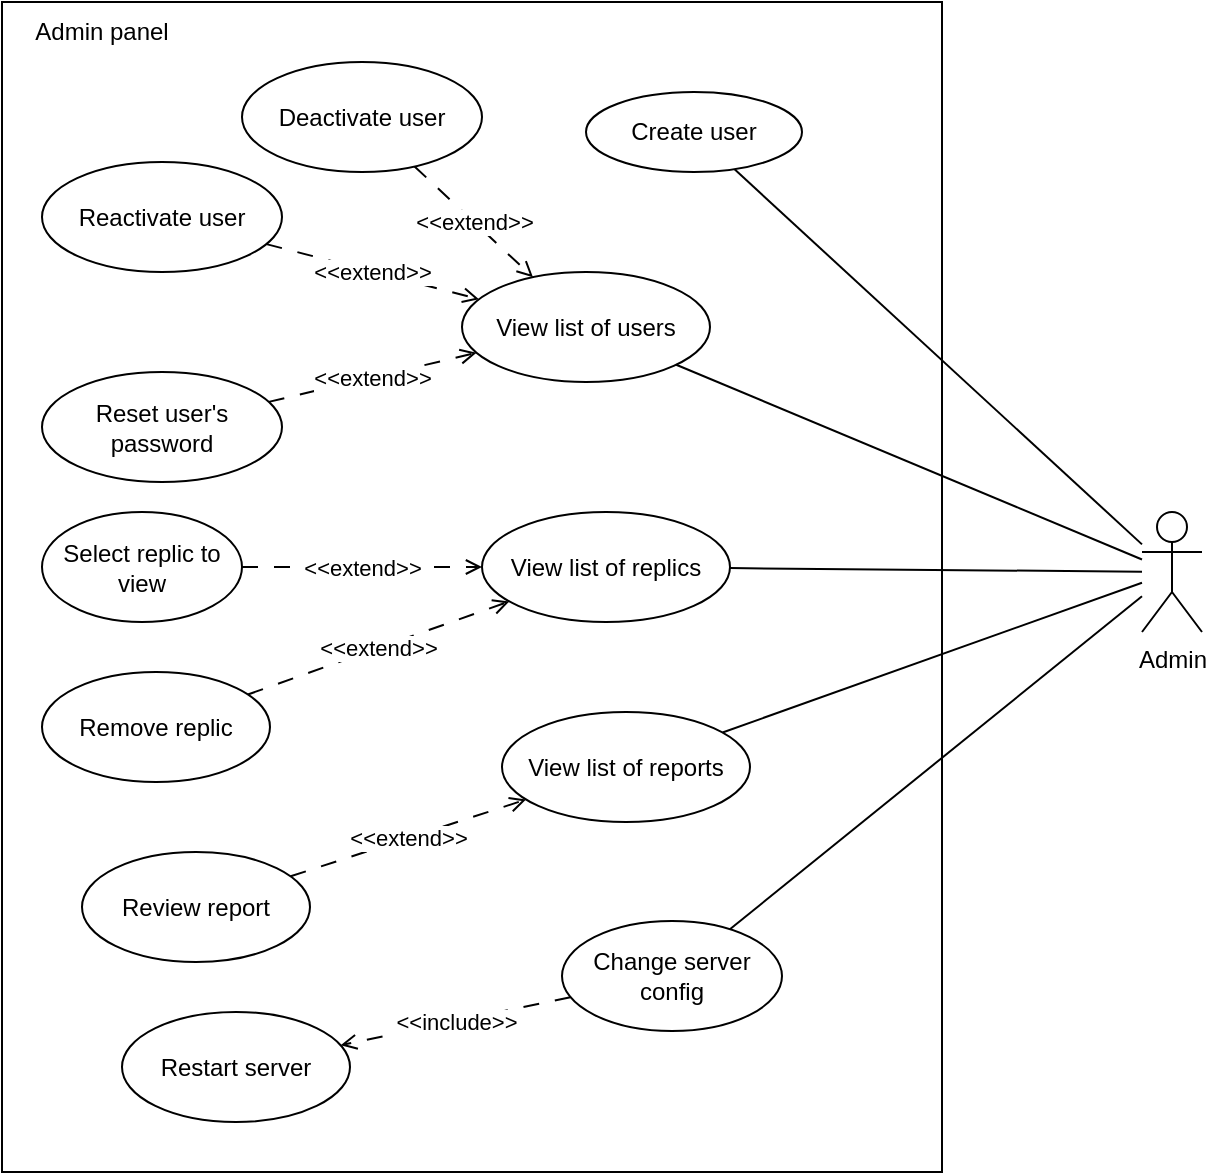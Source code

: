 <mxfile version="28.1.2">
  <diagram name="Page-1" id="pK9XUrjb6O23QT_q-r__">
    <mxGraphModel dx="1426" dy="826" grid="1" gridSize="10" guides="1" tooltips="1" connect="1" arrows="1" fold="1" page="1" pageScale="1" pageWidth="827" pageHeight="1169" math="0" shadow="0">
      <root>
        <mxCell id="0" />
        <mxCell id="1" parent="0" />
        <mxCell id="TtKPNgDAnM0kJGNCisn9-2" value="" style="rounded=0;whiteSpace=wrap;html=1;" parent="1" vertex="1">
          <mxGeometry x="60" y="125" width="470" height="585" as="geometry" />
        </mxCell>
        <mxCell id="TtKPNgDAnM0kJGNCisn9-3" value="Admin panel" style="text;html=1;align=center;verticalAlign=middle;whiteSpace=wrap;rounded=0;" parent="1" vertex="1">
          <mxGeometry x="60" y="125" width="100" height="30" as="geometry" />
        </mxCell>
        <mxCell id="TtKPNgDAnM0kJGNCisn9-4" value="View list of users" style="ellipse;whiteSpace=wrap;html=1;" parent="1" vertex="1">
          <mxGeometry x="290" y="260" width="124" height="55" as="geometry" />
        </mxCell>
        <mxCell id="TtKPNgDAnM0kJGNCisn9-7" style="rounded=0;orthogonalLoop=1;jettySize=auto;html=1;endArrow=none;endFill=0;" parent="1" source="TtKPNgDAnM0kJGNCisn9-5" target="TtKPNgDAnM0kJGNCisn9-4" edge="1">
          <mxGeometry relative="1" as="geometry" />
        </mxCell>
        <mxCell id="TtKPNgDAnM0kJGNCisn9-15" style="rounded=0;orthogonalLoop=1;jettySize=auto;html=1;endArrow=none;endFill=0;" parent="1" source="TtKPNgDAnM0kJGNCisn9-5" target="TtKPNgDAnM0kJGNCisn9-14" edge="1">
          <mxGeometry relative="1" as="geometry" />
        </mxCell>
        <mxCell id="TtKPNgDAnM0kJGNCisn9-19" style="rounded=0;orthogonalLoop=1;jettySize=auto;html=1;endArrow=none;endFill=0;" parent="1" source="TtKPNgDAnM0kJGNCisn9-5" target="TtKPNgDAnM0kJGNCisn9-18" edge="1">
          <mxGeometry relative="1" as="geometry" />
        </mxCell>
        <mxCell id="TtKPNgDAnM0kJGNCisn9-28" style="rounded=0;orthogonalLoop=1;jettySize=auto;html=1;endArrow=none;endFill=0;" parent="1" source="TtKPNgDAnM0kJGNCisn9-5" target="TtKPNgDAnM0kJGNCisn9-27" edge="1">
          <mxGeometry relative="1" as="geometry" />
        </mxCell>
        <mxCell id="kGcKXWKjBGpMzxd4WRR6-2" style="rounded=0;orthogonalLoop=1;jettySize=auto;html=1;endArrow=none;endFill=0;" edge="1" parent="1" source="TtKPNgDAnM0kJGNCisn9-5" target="kGcKXWKjBGpMzxd4WRR6-1">
          <mxGeometry relative="1" as="geometry" />
        </mxCell>
        <mxCell id="TtKPNgDAnM0kJGNCisn9-5" value="Admin" style="shape=umlActor;verticalLabelPosition=bottom;verticalAlign=top;html=1;" parent="1" vertex="1">
          <mxGeometry x="630" y="380" width="30" height="60" as="geometry" />
        </mxCell>
        <mxCell id="TtKPNgDAnM0kJGNCisn9-22" value="&amp;lt;&amp;lt;extend&amp;gt;&amp;gt;" style="rounded=0;orthogonalLoop=1;jettySize=auto;html=1;dashed=1;dashPattern=8 8;endArrow=open;endFill=0;" parent="1" source="TtKPNgDAnM0kJGNCisn9-8" target="TtKPNgDAnM0kJGNCisn9-4" edge="1">
          <mxGeometry relative="1" as="geometry" />
        </mxCell>
        <mxCell id="TtKPNgDAnM0kJGNCisn9-8" value="Deactivate user" style="ellipse;whiteSpace=wrap;html=1;" parent="1" vertex="1">
          <mxGeometry x="180" y="155" width="120" height="55" as="geometry" />
        </mxCell>
        <mxCell id="TtKPNgDAnM0kJGNCisn9-23" value="&amp;lt;&amp;lt;extend&amp;gt;&amp;gt;" style="rounded=0;orthogonalLoop=1;jettySize=auto;html=1;dashed=1;dashPattern=8 8;endArrow=open;endFill=0;" parent="1" source="TtKPNgDAnM0kJGNCisn9-10" target="TtKPNgDAnM0kJGNCisn9-4" edge="1">
          <mxGeometry relative="1" as="geometry" />
        </mxCell>
        <mxCell id="TtKPNgDAnM0kJGNCisn9-10" value="Reactivate user" style="ellipse;whiteSpace=wrap;html=1;" parent="1" vertex="1">
          <mxGeometry x="80" y="205" width="120" height="55" as="geometry" />
        </mxCell>
        <mxCell id="TtKPNgDAnM0kJGNCisn9-24" value="&amp;lt;&amp;lt;extend&amp;gt;&amp;gt;" style="rounded=0;orthogonalLoop=1;jettySize=auto;html=1;dashed=1;dashPattern=8 8;endArrow=open;endFill=0;" parent="1" source="TtKPNgDAnM0kJGNCisn9-12" target="TtKPNgDAnM0kJGNCisn9-4" edge="1">
          <mxGeometry relative="1" as="geometry" />
        </mxCell>
        <mxCell id="TtKPNgDAnM0kJGNCisn9-12" value="Reset user&#39;s password" style="ellipse;whiteSpace=wrap;html=1;" parent="1" vertex="1">
          <mxGeometry x="80" y="310" width="120" height="55" as="geometry" />
        </mxCell>
        <mxCell id="TtKPNgDAnM0kJGNCisn9-14" value="View list of replics" style="ellipse;whiteSpace=wrap;html=1;" parent="1" vertex="1">
          <mxGeometry x="300" y="380" width="124" height="55" as="geometry" />
        </mxCell>
        <mxCell id="TtKPNgDAnM0kJGNCisn9-25" value="&amp;lt;&amp;lt;extend&amp;gt;&amp;gt;" style="rounded=0;orthogonalLoop=1;jettySize=auto;html=1;dashed=1;dashPattern=8 8;endArrow=open;endFill=0;" parent="1" source="TtKPNgDAnM0kJGNCisn9-16" target="TtKPNgDAnM0kJGNCisn9-14" edge="1">
          <mxGeometry relative="1" as="geometry" />
        </mxCell>
        <mxCell id="TtKPNgDAnM0kJGNCisn9-16" value="&lt;div&gt;Remove replic&lt;/div&gt;" style="ellipse;whiteSpace=wrap;html=1;" parent="1" vertex="1">
          <mxGeometry x="80" y="460" width="114" height="55" as="geometry" />
        </mxCell>
        <mxCell id="TtKPNgDAnM0kJGNCisn9-18" value="View list of reports" style="ellipse;whiteSpace=wrap;html=1;" parent="1" vertex="1">
          <mxGeometry x="310" y="480" width="124" height="55" as="geometry" />
        </mxCell>
        <mxCell id="TtKPNgDAnM0kJGNCisn9-26" value="&amp;lt;&amp;lt;extend&amp;gt;&amp;gt;" style="rounded=0;orthogonalLoop=1;jettySize=auto;html=1;dashed=1;dashPattern=8 8;endArrow=open;endFill=0;" parent="1" source="TtKPNgDAnM0kJGNCisn9-20" target="TtKPNgDAnM0kJGNCisn9-18" edge="1">
          <mxGeometry relative="1" as="geometry" />
        </mxCell>
        <mxCell id="TtKPNgDAnM0kJGNCisn9-20" value="Review report" style="ellipse;whiteSpace=wrap;html=1;" parent="1" vertex="1">
          <mxGeometry x="100" y="550" width="114" height="55" as="geometry" />
        </mxCell>
        <mxCell id="TtKPNgDAnM0kJGNCisn9-30" value="&amp;lt;&amp;lt;include&amp;gt;&amp;gt;" style="rounded=0;orthogonalLoop=1;jettySize=auto;html=1;dashed=1;dashPattern=8 8;endArrow=open;endFill=0;" parent="1" source="TtKPNgDAnM0kJGNCisn9-27" target="TtKPNgDAnM0kJGNCisn9-29" edge="1">
          <mxGeometry relative="1" as="geometry" />
        </mxCell>
        <mxCell id="TtKPNgDAnM0kJGNCisn9-27" value="Change server config" style="ellipse;whiteSpace=wrap;html=1;" parent="1" vertex="1">
          <mxGeometry x="340" y="584.5" width="110" height="55" as="geometry" />
        </mxCell>
        <mxCell id="TtKPNgDAnM0kJGNCisn9-29" value="Restart server" style="ellipse;whiteSpace=wrap;html=1;" parent="1" vertex="1">
          <mxGeometry x="120" y="630" width="114" height="55" as="geometry" />
        </mxCell>
        <mxCell id="TtKPNgDAnM0kJGNCisn9-33" value="&amp;lt;&amp;lt;extend&amp;gt;&amp;gt;" style="rounded=0;orthogonalLoop=1;jettySize=auto;html=1;dashed=1;dashPattern=8 8;endArrow=open;endFill=0;" parent="1" source="TtKPNgDAnM0kJGNCisn9-31" target="TtKPNgDAnM0kJGNCisn9-14" edge="1">
          <mxGeometry relative="1" as="geometry" />
        </mxCell>
        <mxCell id="TtKPNgDAnM0kJGNCisn9-31" value="Select replic to view" style="ellipse;whiteSpace=wrap;html=1;" parent="1" vertex="1">
          <mxGeometry x="80" y="380" width="100" height="55" as="geometry" />
        </mxCell>
        <mxCell id="kGcKXWKjBGpMzxd4WRR6-1" value="Create user" style="ellipse;whiteSpace=wrap;html=1;" vertex="1" parent="1">
          <mxGeometry x="352" y="170" width="108" height="40" as="geometry" />
        </mxCell>
      </root>
    </mxGraphModel>
  </diagram>
</mxfile>
